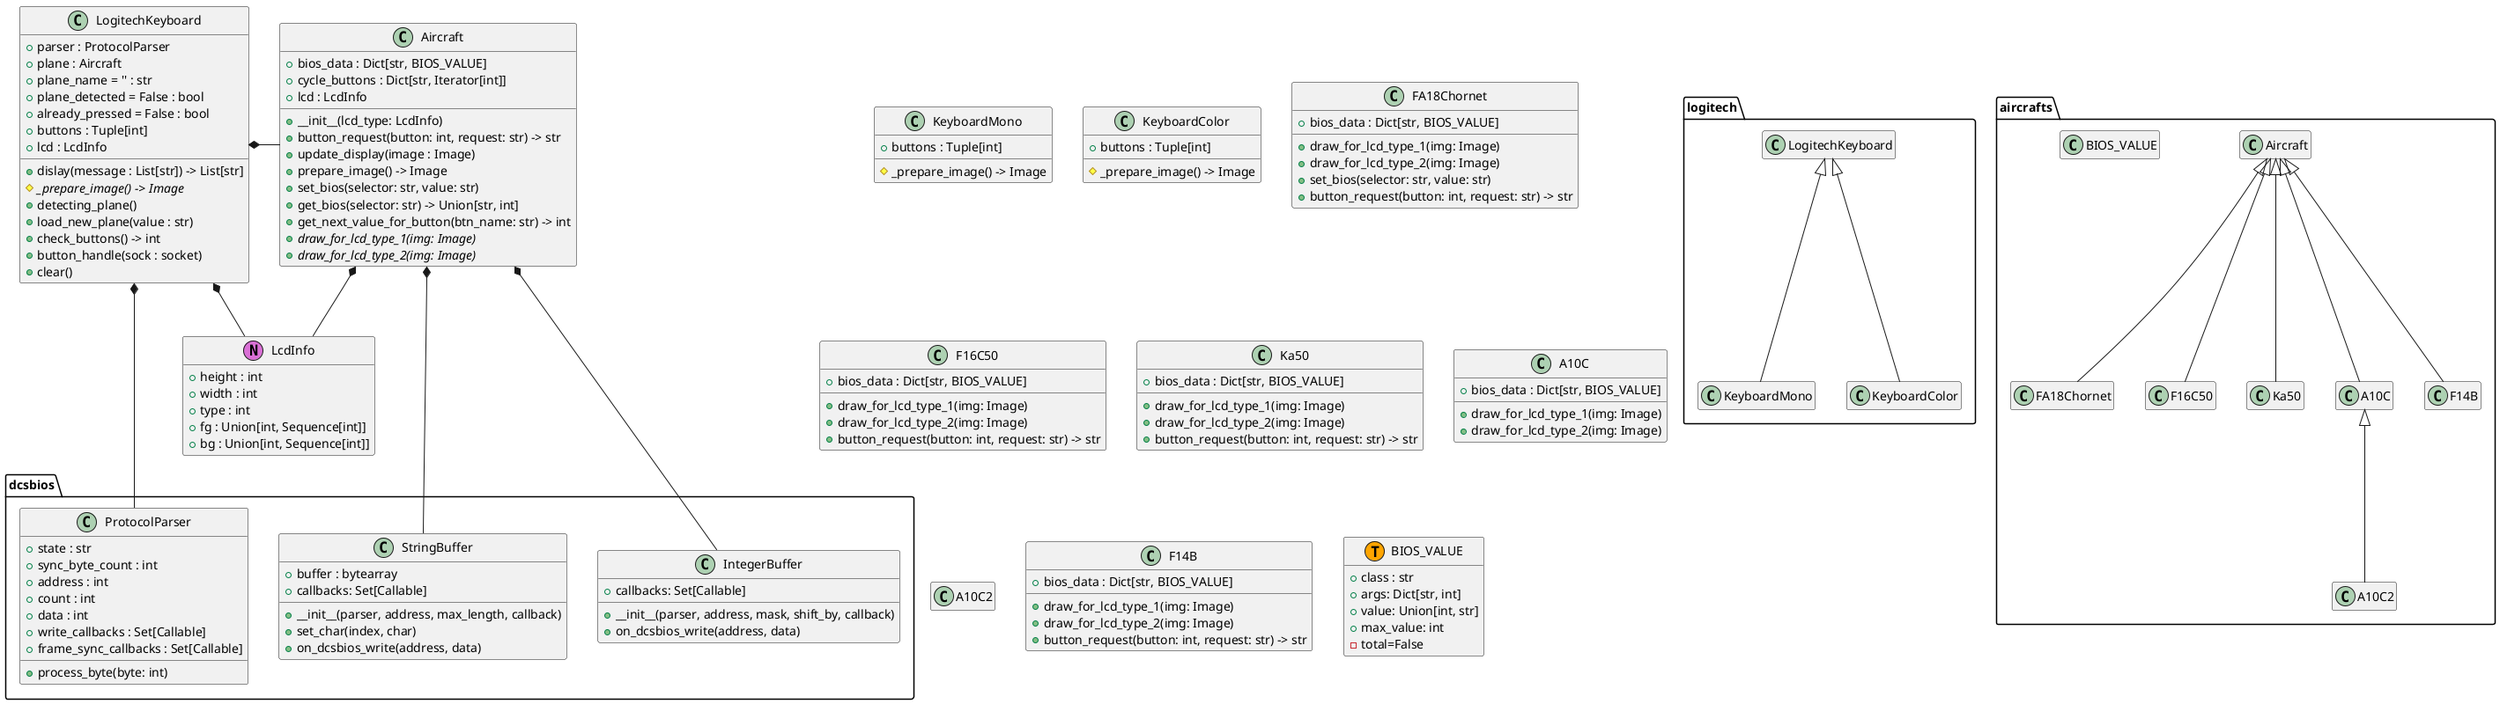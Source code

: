 @startuml
hide empty members

package dcsbios {
    class ProtocolParser {
        + state : str
        + sync_byte_count : int
        + address : int
        + count : int
        + data : int
        + write_callbacks : Set[Callable]
        + frame_sync_callbacks : Set[Callable]
        + process_byte(byte: int)
    }

    class StringBuffer {
        + buffer : bytearray
        + callbacks: Set[Callable]
        + __init__(parser, address, max_length, callback)
        + set_char(index, char)
        + on_dcsbios_write(address, data)
    }

    class IntegerBuffer {
        + callbacks: Set[Callable]
        + __init__(parser, address, mask, shift_by, callback)
        + on_dcsbios_write(address, data)
    }
}

package logitech {
    LogitechKeyboard <|-- KeyboardMono
    LogitechKeyboard <|-- KeyboardColor
}

class LogitechKeyboard {
    + parser : ProtocolParser
    + plane : Aircraft
    + plane_name = '' : str
    + plane_detected = False : bool
    + already_pressed = False : bool
    + buttons : Tuple[int]
    + lcd : LcdInfo
    + dislay(message : List[str]) -> List[str]
    # {abstract} _prepare_image() -> Image
    + detecting_plane()
    + load_new_plane(value : str)
    + check_buttons() -> int
    + button_handle(sock : socket)
    + clear()
}

class KeyboardMono {
    + buttons : Tuple[int]
    # _prepare_image() -> Image
}

class KeyboardColor {
    + buttons : Tuple[int]
    # _prepare_image() -> Image
}


package aircrafts {
  Aircraft <|-- FA18Chornet
  Aircraft <|-- F16C50
  Aircraft <|-- Ka50
  Aircraft <|-- A10C
  A10C <|-- A10C2
  Aircraft <|-- F14B
  class BIOS_VALUE
}

class Aircraft {
    + bios_data : Dict[str, BIOS_VALUE]
    + cycle_buttons : Dict[str, Iterator[int]]
    + lcd : LcdInfo
    + __init__(lcd_type: LcdInfo)
    + button_request(button: int, request: str) -> str
    + update_display(image : Image)
    + prepare_image() -> Image
    + set_bios(selector: str, value: str)
    + get_bios(selector: str) -> Union[str, int]
    + get_next_value_for_button(btn_name: str) -> int
    + {abstract} draw_for_lcd_type_1(img: Image)
    + {abstract} draw_for_lcd_type_2(img: Image)
}

class FA18Chornet {
    + bios_data : Dict[str, BIOS_VALUE]
    + draw_for_lcd_type_1(img: Image)
    + draw_for_lcd_type_2(img: Image)
    + set_bios(selector: str, value: str)
    + button_request(button: int, request: str) -> str
}

class F16C50 {
    + bios_data : Dict[str, BIOS_VALUE]
    + draw_for_lcd_type_1(img: Image)
    + draw_for_lcd_type_2(img: Image)
    + button_request(button: int, request: str) -> str
}

class Ka50 {
    + bios_data : Dict[str, BIOS_VALUE]
    + draw_for_lcd_type_1(img: Image)
    + draw_for_lcd_type_2(img: Image)
    + button_request(button: int, request: str) -> str
}

class A10C {
    + bios_data : Dict[str, BIOS_VALUE]
    + draw_for_lcd_type_1(img: Image)
    + draw_for_lcd_type_2(img: Image)
}

class A10C2 {
}

class F14B {
    + bios_data : Dict[str, BIOS_VALUE]
    + draw_for_lcd_type_1(img: Image)
    + draw_for_lcd_type_2(img: Image)
    + button_request(button: int, request: str) -> str
}

LogitechKeyboard *- Aircraft
LogitechKeyboard *- LcdInfo
LogitechKeyboard *--- ProtocolParser
Aircraft *-- LcdInfo
Aircraft *-- StringBuffer
Aircraft *-- IntegerBuffer

class BIOS_VALUE <<(T,orange)>> {
    + class : str
    + args: Dict[str, int]
    + value: Union[int, str]
    + max_value: int
    - total=False
}

class LcdInfo <<(N,orchid)>> {
    + height : int
    + width : int
    + type : int
    + fg : Union[int, Sequence[int]]
    + bg : Union[int, Sequence[int]]
}
@enduml